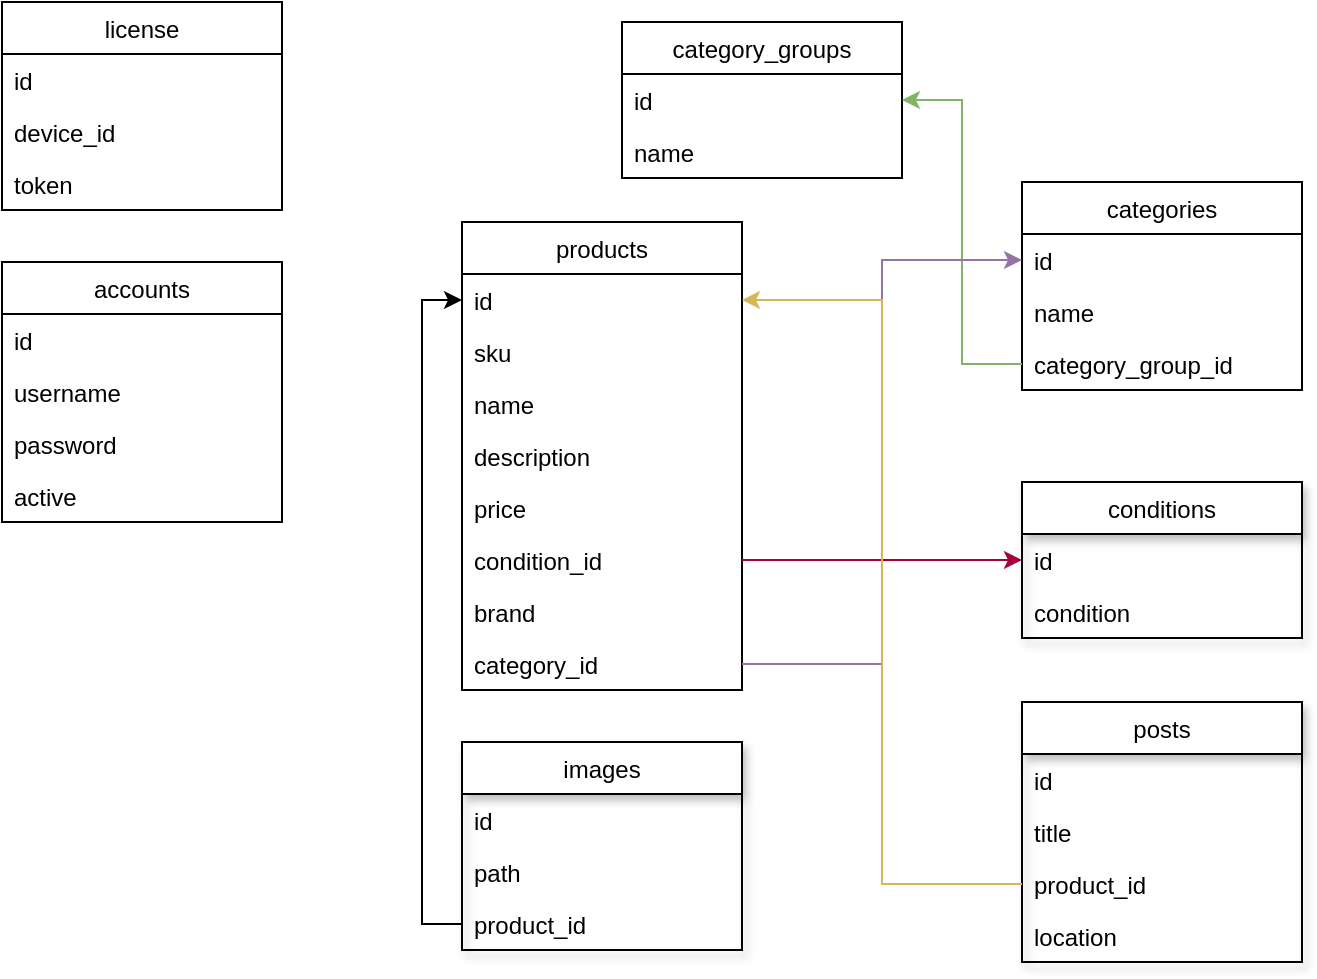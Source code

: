 <mxfile version="14.9.6" type="github">
  <diagram name="Page-1" id="9f46799a-70d6-7492-0946-bef42562c5a5">
    <mxGraphModel dx="185" dy="455" grid="1" gridSize="10" guides="1" tooltips="1" connect="1" arrows="1" fold="1" page="1" pageScale="1" pageWidth="1100" pageHeight="850" background="none" math="0" shadow="0">
      <root>
        <mxCell id="0" />
        <mxCell id="1" parent="0" />
        <mxCell id="g-eG1xclMAazVbsuuJAq-1" value="license" style="swimlane;fontStyle=0;childLayout=stackLayout;horizontal=1;startSize=26;horizontalStack=0;resizeParent=1;resizeParentMax=0;resizeLast=0;collapsible=1;marginBottom=0;" vertex="1" parent="1">
          <mxGeometry x="40" y="40" width="140" height="104" as="geometry" />
        </mxCell>
        <mxCell id="g-eG1xclMAazVbsuuJAq-2" value="id" style="text;strokeColor=none;fillColor=none;align=left;verticalAlign=top;spacingLeft=4;spacingRight=4;overflow=hidden;rotatable=0;points=[[0,0.5],[1,0.5]];portConstraint=eastwest;" vertex="1" parent="g-eG1xclMAazVbsuuJAq-1">
          <mxGeometry y="26" width="140" height="26" as="geometry" />
        </mxCell>
        <mxCell id="g-eG1xclMAazVbsuuJAq-3" value="device_id" style="text;strokeColor=none;fillColor=none;align=left;verticalAlign=top;spacingLeft=4;spacingRight=4;overflow=hidden;rotatable=0;points=[[0,0.5],[1,0.5]];portConstraint=eastwest;" vertex="1" parent="g-eG1xclMAazVbsuuJAq-1">
          <mxGeometry y="52" width="140" height="26" as="geometry" />
        </mxCell>
        <mxCell id="g-eG1xclMAazVbsuuJAq-4" value="token" style="text;strokeColor=none;fillColor=none;align=left;verticalAlign=top;spacingLeft=4;spacingRight=4;overflow=hidden;rotatable=0;points=[[0,0.5],[1,0.5]];portConstraint=eastwest;" vertex="1" parent="g-eG1xclMAazVbsuuJAq-1">
          <mxGeometry y="78" width="140" height="26" as="geometry" />
        </mxCell>
        <mxCell id="g-eG1xclMAazVbsuuJAq-6" value="accounts" style="swimlane;fontStyle=0;childLayout=stackLayout;horizontal=1;startSize=26;horizontalStack=0;resizeParent=1;resizeParentMax=0;resizeLast=0;collapsible=1;marginBottom=0;" vertex="1" parent="1">
          <mxGeometry x="40" y="170" width="140" height="130" as="geometry" />
        </mxCell>
        <mxCell id="g-eG1xclMAazVbsuuJAq-7" value="id" style="text;strokeColor=none;fillColor=none;align=left;verticalAlign=top;spacingLeft=4;spacingRight=4;overflow=hidden;rotatable=0;points=[[0,0.5],[1,0.5]];portConstraint=eastwest;" vertex="1" parent="g-eG1xclMAazVbsuuJAq-6">
          <mxGeometry y="26" width="140" height="26" as="geometry" />
        </mxCell>
        <mxCell id="g-eG1xclMAazVbsuuJAq-8" value="username" style="text;strokeColor=none;fillColor=none;align=left;verticalAlign=top;spacingLeft=4;spacingRight=4;overflow=hidden;rotatable=0;points=[[0,0.5],[1,0.5]];portConstraint=eastwest;" vertex="1" parent="g-eG1xclMAazVbsuuJAq-6">
          <mxGeometry y="52" width="140" height="26" as="geometry" />
        </mxCell>
        <mxCell id="g-eG1xclMAazVbsuuJAq-9" value="password" style="text;strokeColor=none;fillColor=none;align=left;verticalAlign=top;spacingLeft=4;spacingRight=4;overflow=hidden;rotatable=0;points=[[0,0.5],[1,0.5]];portConstraint=eastwest;" vertex="1" parent="g-eG1xclMAazVbsuuJAq-6">
          <mxGeometry y="78" width="140" height="26" as="geometry" />
        </mxCell>
        <mxCell id="g-eG1xclMAazVbsuuJAq-51" value="active" style="text;strokeColor=none;fillColor=none;align=left;verticalAlign=top;spacingLeft=4;spacingRight=4;overflow=hidden;rotatable=0;points=[[0,0.5],[1,0.5]];portConstraint=eastwest;" vertex="1" parent="g-eG1xclMAazVbsuuJAq-6">
          <mxGeometry y="104" width="140" height="26" as="geometry" />
        </mxCell>
        <mxCell id="g-eG1xclMAazVbsuuJAq-10" value="products" style="swimlane;fontStyle=0;childLayout=stackLayout;horizontal=1;startSize=26;horizontalStack=0;resizeParent=1;resizeParentMax=0;resizeLast=0;collapsible=1;marginBottom=0;" vertex="1" parent="1">
          <mxGeometry x="270" y="150" width="140" height="234" as="geometry" />
        </mxCell>
        <mxCell id="g-eG1xclMAazVbsuuJAq-11" value="id" style="text;strokeColor=none;fillColor=none;align=left;verticalAlign=top;spacingLeft=4;spacingRight=4;overflow=hidden;rotatable=0;points=[[0,0.5],[1,0.5]];portConstraint=eastwest;" vertex="1" parent="g-eG1xclMAazVbsuuJAq-10">
          <mxGeometry y="26" width="140" height="26" as="geometry" />
        </mxCell>
        <mxCell id="g-eG1xclMAazVbsuuJAq-32" value="sku&#xa;" style="text;strokeColor=none;fillColor=none;align=left;verticalAlign=top;spacingLeft=4;spacingRight=4;overflow=hidden;rotatable=0;points=[[0,0.5],[1,0.5]];portConstraint=eastwest;shadow=1;" vertex="1" parent="g-eG1xclMAazVbsuuJAq-10">
          <mxGeometry y="52" width="140" height="26" as="geometry" />
        </mxCell>
        <mxCell id="g-eG1xclMAazVbsuuJAq-12" value="name" style="text;strokeColor=none;fillColor=none;align=left;verticalAlign=top;spacingLeft=4;spacingRight=4;overflow=hidden;rotatable=0;points=[[0,0.5],[1,0.5]];portConstraint=eastwest;" vertex="1" parent="g-eG1xclMAazVbsuuJAq-10">
          <mxGeometry y="78" width="140" height="26" as="geometry" />
        </mxCell>
        <mxCell id="g-eG1xclMAazVbsuuJAq-49" value="description" style="text;strokeColor=none;fillColor=none;align=left;verticalAlign=top;spacingLeft=4;spacingRight=4;overflow=hidden;rotatable=0;points=[[0,0.5],[1,0.5]];portConstraint=eastwest;" vertex="1" parent="g-eG1xclMAazVbsuuJAq-10">
          <mxGeometry y="104" width="140" height="26" as="geometry" />
        </mxCell>
        <mxCell id="g-eG1xclMAazVbsuuJAq-25" value="price" style="text;strokeColor=none;fillColor=none;align=left;verticalAlign=top;spacingLeft=4;spacingRight=4;overflow=hidden;rotatable=0;points=[[0,0.5],[1,0.5]];portConstraint=eastwest;shadow=1;" vertex="1" parent="g-eG1xclMAazVbsuuJAq-10">
          <mxGeometry y="130" width="140" height="26" as="geometry" />
        </mxCell>
        <mxCell id="g-eG1xclMAazVbsuuJAq-30" value="condition_id" style="text;strokeColor=none;fillColor=none;align=left;verticalAlign=top;spacingLeft=4;spacingRight=4;overflow=hidden;rotatable=0;points=[[0,0.5],[1,0.5]];portConstraint=eastwest;shadow=1;" vertex="1" parent="g-eG1xclMAazVbsuuJAq-10">
          <mxGeometry y="156" width="140" height="26" as="geometry" />
        </mxCell>
        <mxCell id="g-eG1xclMAazVbsuuJAq-31" value="brand" style="text;strokeColor=none;fillColor=none;align=left;verticalAlign=top;spacingLeft=4;spacingRight=4;overflow=hidden;rotatable=0;points=[[0,0.5],[1,0.5]];portConstraint=eastwest;shadow=1;" vertex="1" parent="g-eG1xclMAazVbsuuJAq-10">
          <mxGeometry y="182" width="140" height="26" as="geometry" />
        </mxCell>
        <mxCell id="g-eG1xclMAazVbsuuJAq-33" value="category_id" style="text;strokeColor=none;fillColor=none;align=left;verticalAlign=top;spacingLeft=4;spacingRight=4;overflow=hidden;rotatable=0;points=[[0,0.5],[1,0.5]];portConstraint=eastwest;shadow=1;" vertex="1" parent="g-eG1xclMAazVbsuuJAq-10">
          <mxGeometry y="208" width="140" height="26" as="geometry" />
        </mxCell>
        <mxCell id="g-eG1xclMAazVbsuuJAq-14" value="category_groups" style="swimlane;fontStyle=0;childLayout=stackLayout;horizontal=1;startSize=26;horizontalStack=0;resizeParent=1;resizeParentMax=0;resizeLast=0;collapsible=1;marginBottom=0;" vertex="1" parent="1">
          <mxGeometry x="350" y="50" width="140" height="78" as="geometry" />
        </mxCell>
        <mxCell id="g-eG1xclMAazVbsuuJAq-15" value="id" style="text;strokeColor=none;fillColor=none;align=left;verticalAlign=top;spacingLeft=4;spacingRight=4;overflow=hidden;rotatable=0;points=[[0,0.5],[1,0.5]];portConstraint=eastwest;" vertex="1" parent="g-eG1xclMAazVbsuuJAq-14">
          <mxGeometry y="26" width="140" height="26" as="geometry" />
        </mxCell>
        <mxCell id="g-eG1xclMAazVbsuuJAq-16" value="name" style="text;strokeColor=none;fillColor=none;align=left;verticalAlign=top;spacingLeft=4;spacingRight=4;overflow=hidden;rotatable=0;points=[[0,0.5],[1,0.5]];portConstraint=eastwest;" vertex="1" parent="g-eG1xclMAazVbsuuJAq-14">
          <mxGeometry y="52" width="140" height="26" as="geometry" />
        </mxCell>
        <mxCell id="g-eG1xclMAazVbsuuJAq-18" value="categories" style="swimlane;fontStyle=0;childLayout=stackLayout;horizontal=1;startSize=26;horizontalStack=0;resizeParent=1;resizeParentMax=0;resizeLast=0;collapsible=1;marginBottom=0;" vertex="1" parent="1">
          <mxGeometry x="550" y="130" width="140" height="104" as="geometry" />
        </mxCell>
        <mxCell id="g-eG1xclMAazVbsuuJAq-19" value="id" style="text;strokeColor=none;fillColor=none;align=left;verticalAlign=top;spacingLeft=4;spacingRight=4;overflow=hidden;rotatable=0;points=[[0,0.5],[1,0.5]];portConstraint=eastwest;" vertex="1" parent="g-eG1xclMAazVbsuuJAq-18">
          <mxGeometry y="26" width="140" height="26" as="geometry" />
        </mxCell>
        <mxCell id="g-eG1xclMAazVbsuuJAq-20" value="name" style="text;strokeColor=none;fillColor=none;align=left;verticalAlign=top;spacingLeft=4;spacingRight=4;overflow=hidden;rotatable=0;points=[[0,0.5],[1,0.5]];portConstraint=eastwest;" vertex="1" parent="g-eG1xclMAazVbsuuJAq-18">
          <mxGeometry y="52" width="140" height="26" as="geometry" />
        </mxCell>
        <mxCell id="g-eG1xclMAazVbsuuJAq-24" value="category_group_id" style="text;strokeColor=none;fillColor=none;align=left;verticalAlign=top;spacingLeft=4;spacingRight=4;overflow=hidden;rotatable=0;points=[[0,0.5],[1,0.5]];portConstraint=eastwest;shadow=1;" vertex="1" parent="g-eG1xclMAazVbsuuJAq-18">
          <mxGeometry y="78" width="140" height="26" as="geometry" />
        </mxCell>
        <mxCell id="g-eG1xclMAazVbsuuJAq-26" value="conditions" style="swimlane;fontStyle=0;childLayout=stackLayout;horizontal=1;startSize=26;horizontalStack=0;resizeParent=1;resizeParentMax=0;resizeLast=0;collapsible=1;marginBottom=0;shadow=1;" vertex="1" parent="1">
          <mxGeometry x="550" y="280" width="140" height="78" as="geometry" />
        </mxCell>
        <mxCell id="g-eG1xclMAazVbsuuJAq-27" value="id" style="text;strokeColor=none;fillColor=none;align=left;verticalAlign=top;spacingLeft=4;spacingRight=4;overflow=hidden;rotatable=0;points=[[0,0.5],[1,0.5]];portConstraint=eastwest;" vertex="1" parent="g-eG1xclMAazVbsuuJAq-26">
          <mxGeometry y="26" width="140" height="26" as="geometry" />
        </mxCell>
        <mxCell id="g-eG1xclMAazVbsuuJAq-28" value="condition" style="text;strokeColor=none;fillColor=none;align=left;verticalAlign=top;spacingLeft=4;spacingRight=4;overflow=hidden;rotatable=0;points=[[0,0.5],[1,0.5]];portConstraint=eastwest;" vertex="1" parent="g-eG1xclMAazVbsuuJAq-26">
          <mxGeometry y="52" width="140" height="26" as="geometry" />
        </mxCell>
        <mxCell id="g-eG1xclMAazVbsuuJAq-34" style="edgeStyle=orthogonalEdgeStyle;rounded=0;orthogonalLoop=1;jettySize=auto;html=1;exitX=0;exitY=0.5;exitDx=0;exitDy=0;entryX=1;entryY=0.5;entryDx=0;entryDy=0;fillColor=#d5e8d4;strokeColor=#82b366;" edge="1" parent="1" source="g-eG1xclMAazVbsuuJAq-24" target="g-eG1xclMAazVbsuuJAq-15">
          <mxGeometry relative="1" as="geometry" />
        </mxCell>
        <mxCell id="g-eG1xclMAazVbsuuJAq-35" style="edgeStyle=orthogonalEdgeStyle;rounded=0;orthogonalLoop=1;jettySize=auto;html=1;exitX=1;exitY=0.5;exitDx=0;exitDy=0;entryX=0;entryY=0.5;entryDx=0;entryDy=0;fillColor=#e1d5e7;strokeColor=#9673a6;" edge="1" parent="1" source="g-eG1xclMAazVbsuuJAq-33" target="g-eG1xclMAazVbsuuJAq-19">
          <mxGeometry relative="1" as="geometry" />
        </mxCell>
        <mxCell id="g-eG1xclMAazVbsuuJAq-36" style="edgeStyle=orthogonalEdgeStyle;rounded=0;orthogonalLoop=1;jettySize=auto;html=1;exitX=1;exitY=0.5;exitDx=0;exitDy=0;entryX=0;entryY=0.5;entryDx=0;entryDy=0;fillColor=#d80073;strokeColor=#A50040;" edge="1" parent="1" source="g-eG1xclMAazVbsuuJAq-30" target="g-eG1xclMAazVbsuuJAq-27">
          <mxGeometry relative="1" as="geometry" />
        </mxCell>
        <mxCell id="g-eG1xclMAazVbsuuJAq-37" value="images" style="swimlane;fontStyle=0;childLayout=stackLayout;horizontal=1;startSize=26;horizontalStack=0;resizeParent=1;resizeParentMax=0;resizeLast=0;collapsible=1;marginBottom=0;shadow=1;" vertex="1" parent="1">
          <mxGeometry x="270" y="410" width="140" height="104" as="geometry" />
        </mxCell>
        <mxCell id="g-eG1xclMAazVbsuuJAq-38" value="id" style="text;strokeColor=none;fillColor=none;align=left;verticalAlign=top;spacingLeft=4;spacingRight=4;overflow=hidden;rotatable=0;points=[[0,0.5],[1,0.5]];portConstraint=eastwest;" vertex="1" parent="g-eG1xclMAazVbsuuJAq-37">
          <mxGeometry y="26" width="140" height="26" as="geometry" />
        </mxCell>
        <mxCell id="g-eG1xclMAazVbsuuJAq-39" value="path" style="text;strokeColor=none;fillColor=none;align=left;verticalAlign=top;spacingLeft=4;spacingRight=4;overflow=hidden;rotatable=0;points=[[0,0.5],[1,0.5]];portConstraint=eastwest;" vertex="1" parent="g-eG1xclMAazVbsuuJAq-37">
          <mxGeometry y="52" width="140" height="26" as="geometry" />
        </mxCell>
        <mxCell id="g-eG1xclMAazVbsuuJAq-42" value="product_id" style="text;strokeColor=none;fillColor=none;align=left;verticalAlign=top;spacingLeft=4;spacingRight=4;overflow=hidden;rotatable=0;points=[[0,0.5],[1,0.5]];portConstraint=eastwest;" vertex="1" parent="g-eG1xclMAazVbsuuJAq-37">
          <mxGeometry y="78" width="140" height="26" as="geometry" />
        </mxCell>
        <mxCell id="g-eG1xclMAazVbsuuJAq-43" style="edgeStyle=orthogonalEdgeStyle;rounded=0;orthogonalLoop=1;jettySize=auto;html=1;exitX=0;exitY=0.5;exitDx=0;exitDy=0;entryX=0;entryY=0.5;entryDx=0;entryDy=0;" edge="1" parent="1" source="g-eG1xclMAazVbsuuJAq-42" target="g-eG1xclMAazVbsuuJAq-11">
          <mxGeometry relative="1" as="geometry" />
        </mxCell>
        <mxCell id="g-eG1xclMAazVbsuuJAq-44" value="posts" style="swimlane;fontStyle=0;childLayout=stackLayout;horizontal=1;startSize=26;horizontalStack=0;resizeParent=1;resizeParentMax=0;resizeLast=0;collapsible=1;marginBottom=0;shadow=1;" vertex="1" parent="1">
          <mxGeometry x="550" y="390" width="140" height="130" as="geometry" />
        </mxCell>
        <mxCell id="g-eG1xclMAazVbsuuJAq-45" value="id" style="text;strokeColor=none;fillColor=none;align=left;verticalAlign=top;spacingLeft=4;spacingRight=4;overflow=hidden;rotatable=0;points=[[0,0.5],[1,0.5]];portConstraint=eastwest;" vertex="1" parent="g-eG1xclMAazVbsuuJAq-44">
          <mxGeometry y="26" width="140" height="26" as="geometry" />
        </mxCell>
        <mxCell id="g-eG1xclMAazVbsuuJAq-46" value="title" style="text;strokeColor=none;fillColor=none;align=left;verticalAlign=top;spacingLeft=4;spacingRight=4;overflow=hidden;rotatable=0;points=[[0,0.5],[1,0.5]];portConstraint=eastwest;" vertex="1" parent="g-eG1xclMAazVbsuuJAq-44">
          <mxGeometry y="52" width="140" height="26" as="geometry" />
        </mxCell>
        <mxCell id="g-eG1xclMAazVbsuuJAq-47" value="product_id" style="text;strokeColor=none;fillColor=none;align=left;verticalAlign=top;spacingLeft=4;spacingRight=4;overflow=hidden;rotatable=0;points=[[0,0.5],[1,0.5]];portConstraint=eastwest;" vertex="1" parent="g-eG1xclMAazVbsuuJAq-44">
          <mxGeometry y="78" width="140" height="26" as="geometry" />
        </mxCell>
        <mxCell id="g-eG1xclMAazVbsuuJAq-50" value="location" style="text;strokeColor=none;fillColor=none;align=left;verticalAlign=top;spacingLeft=4;spacingRight=4;overflow=hidden;rotatable=0;points=[[0,0.5],[1,0.5]];portConstraint=eastwest;" vertex="1" parent="g-eG1xclMAazVbsuuJAq-44">
          <mxGeometry y="104" width="140" height="26" as="geometry" />
        </mxCell>
        <mxCell id="g-eG1xclMAazVbsuuJAq-48" style="edgeStyle=orthogonalEdgeStyle;rounded=0;orthogonalLoop=1;jettySize=auto;html=1;exitX=0;exitY=0.5;exitDx=0;exitDy=0;fillColor=#fff2cc;strokeColor=#d6b656;" edge="1" parent="1" source="g-eG1xclMAazVbsuuJAq-47" target="g-eG1xclMAazVbsuuJAq-11">
          <mxGeometry relative="1" as="geometry" />
        </mxCell>
      </root>
    </mxGraphModel>
  </diagram>
</mxfile>
